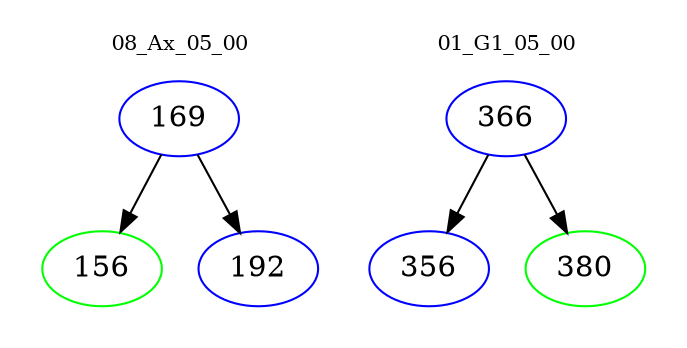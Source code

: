 digraph{
subgraph cluster_0 {
color = white
label = "08_Ax_05_00";
fontsize=10;
T0_169 [label="169", color="blue"]
T0_169 -> T0_156 [color="black"]
T0_156 [label="156", color="green"]
T0_169 -> T0_192 [color="black"]
T0_192 [label="192", color="blue"]
}
subgraph cluster_1 {
color = white
label = "01_G1_05_00";
fontsize=10;
T1_366 [label="366", color="blue"]
T1_366 -> T1_356 [color="black"]
T1_356 [label="356", color="blue"]
T1_366 -> T1_380 [color="black"]
T1_380 [label="380", color="green"]
}
}

